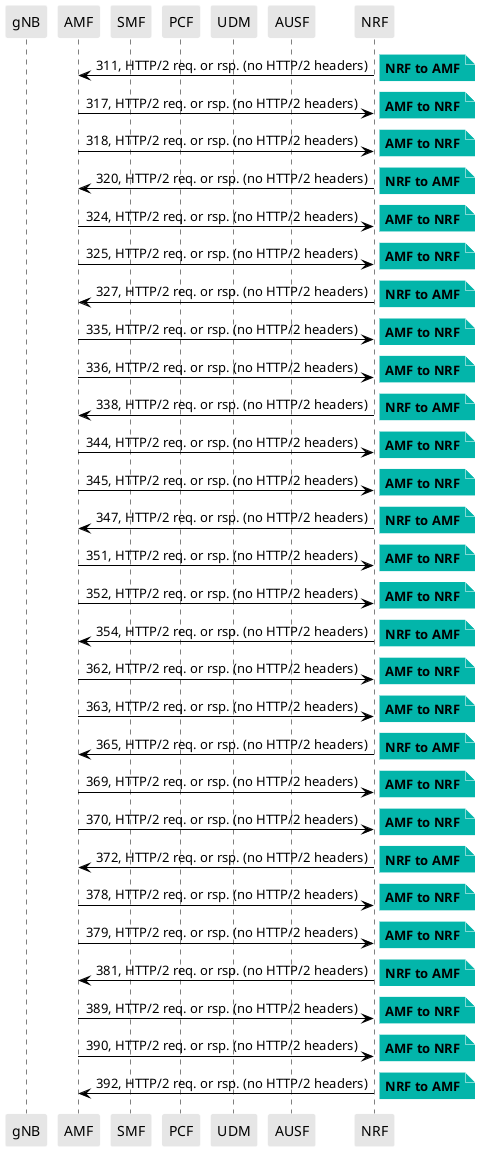@startuml
skinparam shadowing false
skinparam NoteBorderColor white
skinparam sequence {
    ArrowColor black
    LifeLineBorderColor black
    LifeLineBackgroundColor black
    ParticipantBorderColor white
    ParticipantBackgroundColor #e6e6e6
}
participant "gNB"
participant "AMF"
participant "SMF"
participant "PCF"
participant "UDM"
participant "AUSF"
participant "NRF"

"NRF" -> "AMF": 311, HTTP/2 req. or rsp. (no HTTP/2 headers)

note right #03B5AA
**NRF to AMF**
end note

"AMF" -> "NRF": 317, HTTP/2 req. or rsp. (no HTTP/2 headers)

note right #03B5AA
**AMF to NRF**
end note

"AMF" -> "NRF": 318, HTTP/2 req. or rsp. (no HTTP/2 headers)

note right #03B5AA
**AMF to NRF**
end note

"NRF" -> "AMF": 320, HTTP/2 req. or rsp. (no HTTP/2 headers)

note right #03B5AA
**NRF to AMF**
end note

"AMF" -> "NRF": 324, HTTP/2 req. or rsp. (no HTTP/2 headers)

note right #03B5AA
**AMF to NRF**
end note

"AMF" -> "NRF": 325, HTTP/2 req. or rsp. (no HTTP/2 headers)

note right #03B5AA
**AMF to NRF**
end note

"NRF" -> "AMF": 327, HTTP/2 req. or rsp. (no HTTP/2 headers)

note right #03B5AA
**NRF to AMF**
end note

"AMF" -> "NRF": 335, HTTP/2 req. or rsp. (no HTTP/2 headers)

note right #03B5AA
**AMF to NRF**
end note

"AMF" -> "NRF": 336, HTTP/2 req. or rsp. (no HTTP/2 headers)

note right #03B5AA
**AMF to NRF**
end note

"NRF" -> "AMF": 338, HTTP/2 req. or rsp. (no HTTP/2 headers)

note right #03B5AA
**NRF to AMF**
end note

"AMF" -> "NRF": 344, HTTP/2 req. or rsp. (no HTTP/2 headers)

note right #03B5AA
**AMF to NRF**
end note

"AMF" -> "NRF": 345, HTTP/2 req. or rsp. (no HTTP/2 headers)

note right #03B5AA
**AMF to NRF**
end note

"NRF" -> "AMF": 347, HTTP/2 req. or rsp. (no HTTP/2 headers)

note right #03B5AA
**NRF to AMF**
end note

"AMF" -> "NRF": 351, HTTP/2 req. or rsp. (no HTTP/2 headers)

note right #03B5AA
**AMF to NRF**
end note

"AMF" -> "NRF": 352, HTTP/2 req. or rsp. (no HTTP/2 headers)

note right #03B5AA
**AMF to NRF**
end note

"NRF" -> "AMF": 354, HTTP/2 req. or rsp. (no HTTP/2 headers)

note right #03B5AA
**NRF to AMF**
end note

"AMF" -> "NRF": 362, HTTP/2 req. or rsp. (no HTTP/2 headers)

note right #03B5AA
**AMF to NRF**
end note

"AMF" -> "NRF": 363, HTTP/2 req. or rsp. (no HTTP/2 headers)

note right #03B5AA
**AMF to NRF**
end note

"NRF" -> "AMF": 365, HTTP/2 req. or rsp. (no HTTP/2 headers)

note right #03B5AA
**NRF to AMF**
end note

"AMF" -> "NRF": 369, HTTP/2 req. or rsp. (no HTTP/2 headers)

note right #03B5AA
**AMF to NRF**
end note

"AMF" -> "NRF": 370, HTTP/2 req. or rsp. (no HTTP/2 headers)

note right #03B5AA
**AMF to NRF**
end note

"NRF" -> "AMF": 372, HTTP/2 req. or rsp. (no HTTP/2 headers)

note right #03B5AA
**NRF to AMF**
end note

"AMF" -> "NRF": 378, HTTP/2 req. or rsp. (no HTTP/2 headers)

note right #03B5AA
**AMF to NRF**
end note

"AMF" -> "NRF": 379, HTTP/2 req. or rsp. (no HTTP/2 headers)

note right #03B5AA
**AMF to NRF**
end note

"NRF" -> "AMF": 381, HTTP/2 req. or rsp. (no HTTP/2 headers)

note right #03B5AA
**NRF to AMF**
end note

"AMF" -> "NRF": 389, HTTP/2 req. or rsp. (no HTTP/2 headers)

note right #03B5AA
**AMF to NRF**
end note

"AMF" -> "NRF": 390, HTTP/2 req. or rsp. (no HTTP/2 headers)

note right #03B5AA
**AMF to NRF**
end note

"NRF" -> "AMF": 392, HTTP/2 req. or rsp. (no HTTP/2 headers)

note right #03B5AA
**NRF to AMF**
end note

@enduml
